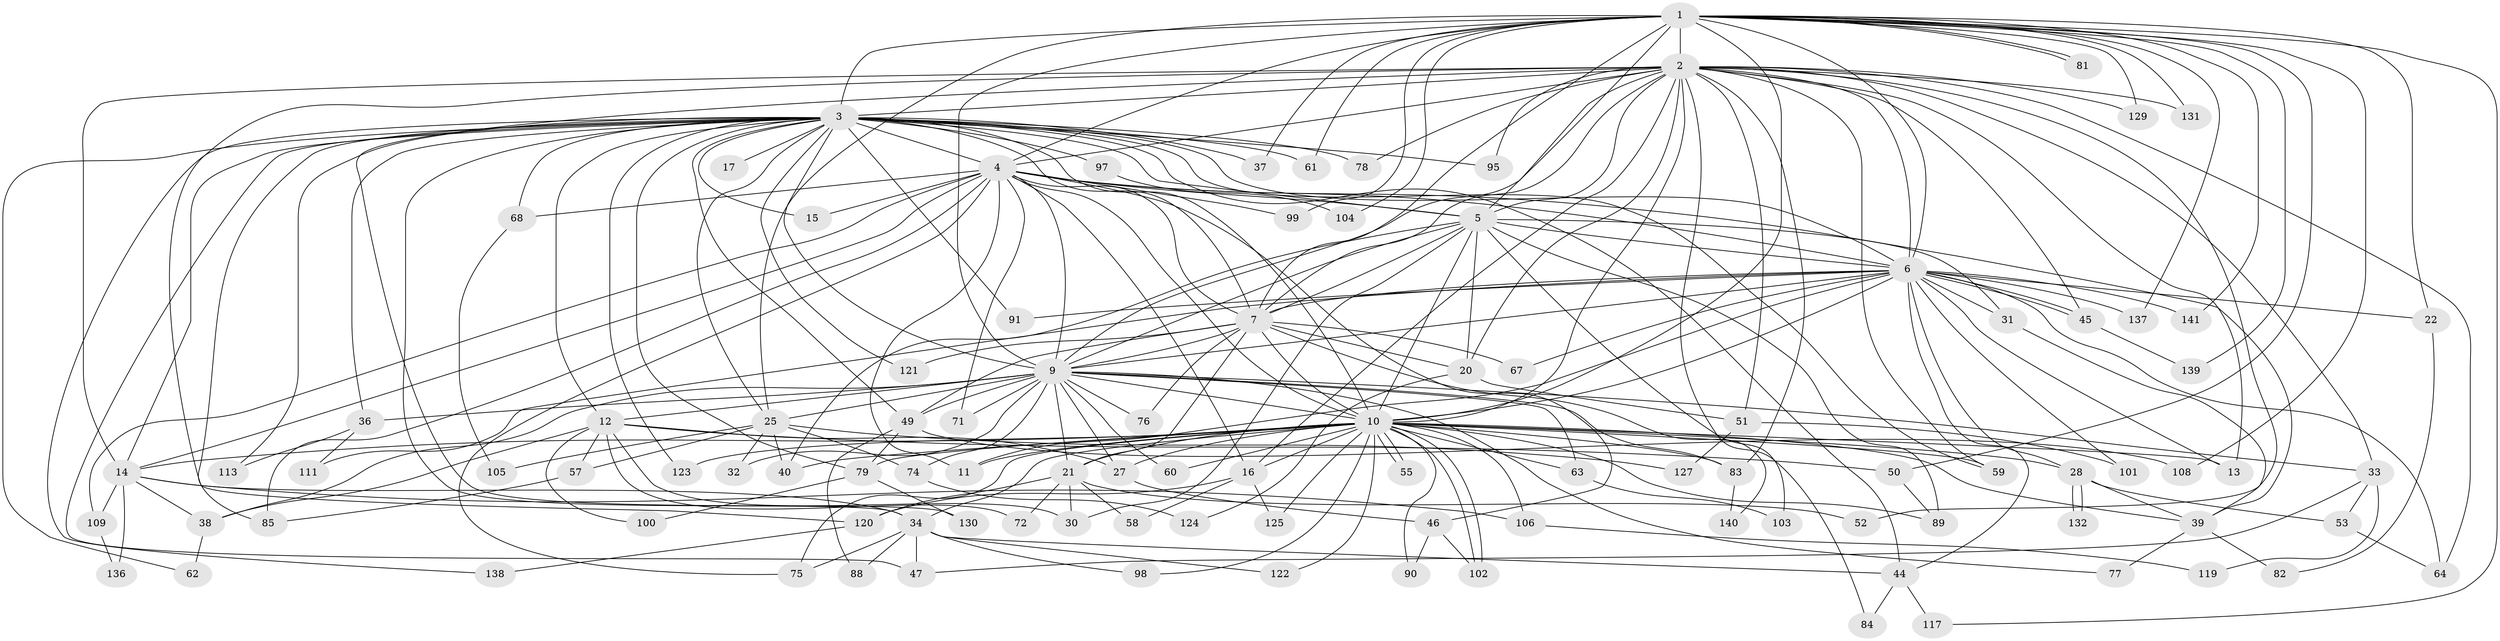 // Generated by graph-tools (version 1.1) at 2025/51/02/27/25 19:51:48]
// undirected, 103 vertices, 250 edges
graph export_dot {
graph [start="1"]
  node [color=gray90,style=filled];
  1 [super="+65"];
  2 [super="+107"];
  3 [super="+8"];
  4 [super="+23"];
  5 [super="+18"];
  6 [super="+19"];
  7 [super="+42"];
  9 [super="+29"];
  10 [super="+94"];
  11 [super="+80"];
  12 [super="+26"];
  13 [super="+56"];
  14 [super="+54"];
  15 [super="+142"];
  16 [super="+43"];
  17;
  20 [super="+112"];
  21 [super="+24"];
  22;
  25 [super="+35"];
  27 [super="+116"];
  28 [super="+70"];
  30 [super="+69"];
  31;
  32;
  33 [super="+93"];
  34 [super="+41"];
  36 [super="+115"];
  37;
  38 [super="+92"];
  39 [super="+126"];
  40 [super="+48"];
  44 [super="+73"];
  45 [super="+134"];
  46;
  47 [super="+66"];
  49 [super="+87"];
  50;
  51;
  52;
  53 [super="+86"];
  55;
  57;
  58;
  59 [super="+128"];
  60;
  61;
  62;
  63;
  64;
  67;
  68;
  71;
  72;
  74;
  75 [super="+114"];
  76;
  77;
  78;
  79 [super="+118"];
  81;
  82;
  83;
  84;
  85 [super="+96"];
  88;
  89 [super="+133"];
  90;
  91;
  95;
  97;
  98;
  99;
  100;
  101;
  102 [super="+110"];
  103;
  104;
  105;
  106;
  108;
  109;
  111;
  113;
  117;
  119;
  120 [super="+135"];
  121;
  122;
  123;
  124;
  125;
  127;
  129;
  130;
  131;
  132;
  136;
  137;
  138;
  139;
  140;
  141;
  1 -- 2 [weight=2];
  1 -- 3 [weight=2];
  1 -- 4;
  1 -- 5;
  1 -- 6;
  1 -- 7 [weight=2];
  1 -- 9 [weight=2];
  1 -- 10;
  1 -- 22;
  1 -- 25;
  1 -- 37;
  1 -- 50;
  1 -- 61;
  1 -- 81;
  1 -- 81;
  1 -- 99;
  1 -- 104;
  1 -- 108;
  1 -- 117;
  1 -- 131;
  1 -- 137;
  1 -- 139;
  1 -- 141;
  1 -- 129;
  2 -- 3 [weight=2];
  2 -- 4;
  2 -- 5;
  2 -- 6;
  2 -- 7;
  2 -- 9;
  2 -- 10;
  2 -- 16;
  2 -- 20;
  2 -- 33;
  2 -- 51;
  2 -- 52;
  2 -- 59;
  2 -- 64;
  2 -- 78;
  2 -- 83;
  2 -- 84;
  2 -- 95;
  2 -- 120;
  2 -- 129;
  2 -- 130;
  2 -- 131;
  2 -- 14;
  2 -- 45;
  2 -- 13;
  3 -- 4 [weight=2];
  3 -- 5 [weight=3];
  3 -- 6 [weight=2];
  3 -- 7 [weight=2];
  3 -- 9 [weight=2];
  3 -- 10 [weight=2];
  3 -- 14;
  3 -- 15 [weight=2];
  3 -- 17 [weight=2];
  3 -- 59;
  3 -- 61;
  3 -- 78;
  3 -- 95;
  3 -- 97 [weight=2];
  3 -- 68;
  3 -- 138;
  3 -- 12;
  3 -- 79;
  3 -- 25;
  3 -- 91;
  3 -- 34;
  3 -- 36 [weight=2];
  3 -- 37;
  3 -- 49;
  3 -- 113;
  3 -- 121;
  3 -- 123;
  3 -- 62;
  3 -- 44;
  3 -- 47;
  3 -- 85;
  4 -- 5;
  4 -- 6;
  4 -- 7;
  4 -- 9;
  4 -- 10 [weight=2];
  4 -- 11;
  4 -- 14;
  4 -- 15;
  4 -- 39;
  4 -- 46;
  4 -- 68;
  4 -- 71;
  4 -- 85;
  4 -- 99;
  4 -- 109;
  4 -- 16;
  4 -- 75;
  5 -- 6;
  5 -- 7;
  5 -- 9;
  5 -- 10;
  5 -- 31;
  5 -- 40;
  5 -- 89;
  5 -- 103;
  5 -- 30;
  5 -- 20;
  6 -- 7;
  6 -- 9;
  6 -- 10;
  6 -- 11;
  6 -- 13;
  6 -- 22;
  6 -- 28;
  6 -- 31;
  6 -- 45;
  6 -- 45;
  6 -- 64;
  6 -- 67;
  6 -- 91;
  6 -- 101;
  6 -- 111;
  6 -- 137;
  6 -- 44;
  6 -- 141;
  7 -- 9;
  7 -- 10;
  7 -- 21;
  7 -- 67;
  7 -- 76;
  7 -- 121;
  7 -- 140;
  7 -- 20;
  7 -- 49;
  9 -- 10;
  9 -- 21;
  9 -- 25;
  9 -- 27;
  9 -- 32;
  9 -- 33;
  9 -- 36;
  9 -- 38;
  9 -- 49;
  9 -- 60;
  9 -- 63;
  9 -- 71;
  9 -- 74;
  9 -- 76;
  9 -- 77;
  9 -- 83;
  9 -- 12;
  10 -- 13;
  10 -- 16;
  10 -- 28;
  10 -- 34;
  10 -- 39;
  10 -- 55;
  10 -- 55;
  10 -- 60;
  10 -- 63;
  10 -- 75;
  10 -- 79;
  10 -- 90;
  10 -- 98;
  10 -- 102;
  10 -- 102;
  10 -- 106;
  10 -- 122;
  10 -- 123;
  10 -- 83;
  10 -- 125;
  10 -- 14;
  10 -- 89;
  10 -- 27;
  10 -- 21;
  10 -- 11;
  10 -- 40;
  10 -- 59;
  12 -- 27;
  12 -- 30;
  12 -- 50;
  12 -- 57;
  12 -- 100;
  12 -- 38;
  12 -- 72;
  14 -- 34;
  14 -- 38;
  14 -- 106;
  14 -- 136;
  14 -- 109;
  16 -- 120;
  16 -- 58;
  16 -- 125;
  20 -- 51;
  20 -- 124;
  21 -- 30;
  21 -- 58;
  21 -- 52;
  21 -- 72;
  21 -- 120;
  22 -- 82;
  25 -- 32;
  25 -- 57;
  25 -- 74;
  25 -- 127;
  25 -- 40;
  25 -- 105;
  27 -- 46;
  28 -- 53;
  28 -- 132;
  28 -- 132;
  28 -- 39;
  31 -- 39;
  33 -- 47;
  33 -- 53 [weight=2];
  33 -- 119;
  34 -- 47;
  34 -- 88;
  34 -- 98;
  34 -- 122;
  34 -- 44;
  34 -- 75;
  36 -- 111;
  36 -- 113;
  38 -- 62;
  39 -- 77;
  39 -- 82;
  44 -- 84;
  44 -- 117;
  45 -- 139;
  46 -- 90;
  46 -- 102;
  49 -- 88;
  49 -- 108;
  49 -- 79;
  50 -- 89;
  51 -- 101;
  51 -- 127;
  53 -- 64;
  57 -- 85;
  63 -- 103;
  68 -- 105;
  74 -- 124;
  79 -- 100;
  79 -- 130;
  83 -- 140;
  97 -- 104;
  106 -- 119;
  109 -- 136;
  120 -- 138;
}
